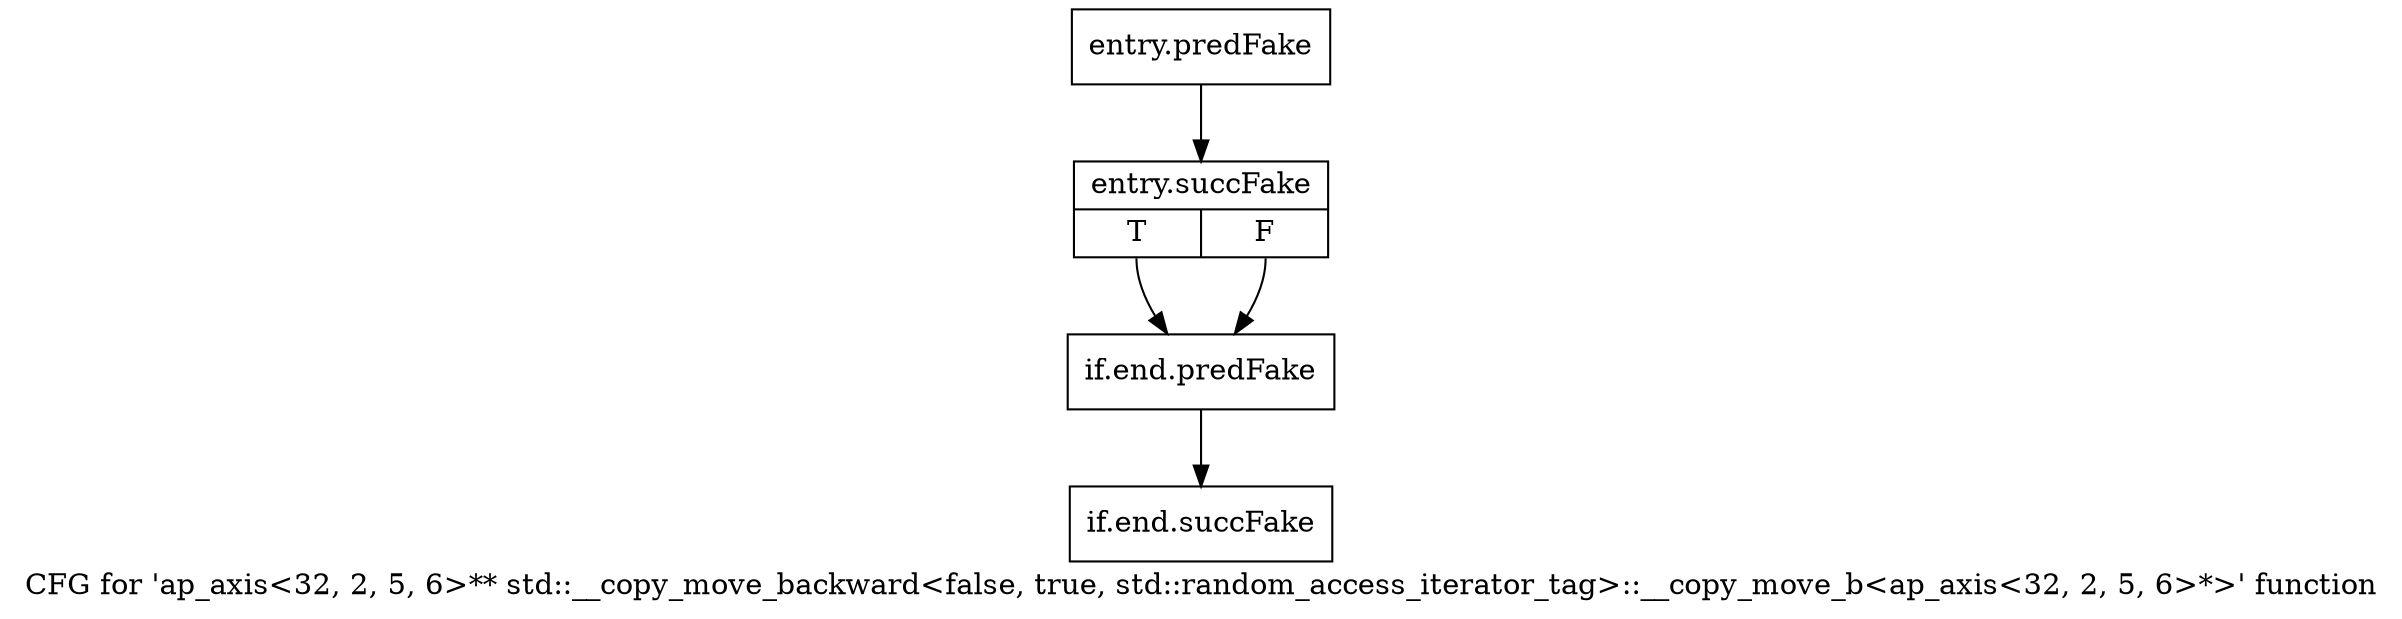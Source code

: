 digraph "CFG for 'ap_axis\<32, 2, 5, 6\>** std::__copy_move_backward\<false, true, std::random_access_iterator_tag\>::__copy_move_b\<ap_axis\<32, 2, 5, 6\>*\>' function" {
	label="CFG for 'ap_axis\<32, 2, 5, 6\>** std::__copy_move_backward\<false, true, std::random_access_iterator_tag\>::__copy_move_b\<ap_axis\<32, 2, 5, 6\>*\>' function";

	Node0x4882f40 [shape=record,filename="",linenumber="",label="{entry.predFake}"];
	Node0x4882f40 -> Node0x48b1890[ callList="" memoryops="" filename="/proj/xbuilds/2019.2_0801_1/installs/lin64/Vivado/HEAD/tps/lnx64/gcc-6.2.0/lib/gcc/x86_64-pc-linux-gnu/6.2.0/../../../../include/c++/6.2.0/bits/stl_algobase.h"];
	Node0x48b1890 [shape=record,filename="/proj/xbuilds/2019.2_0801_1/installs/lin64/Vivado/HEAD/tps/lnx64/gcc-6.2.0/lib/gcc/x86_64-pc-linux-gnu/6.2.0/../../../../include/c++/6.2.0/bits/stl_algobase.h",linenumber="569",label="{entry.succFake|{<s0>T|<s1>F}}"];
	Node0x48b1890:s0 -> Node0x4886f50[ callList="" memoryops="" filename="/proj/xbuilds/2019.2_0801_1/installs/lin64/Vivado/HEAD/tps/lnx64/gcc-6.2.0/lib/gcc/x86_64-pc-linux-gnu/6.2.0/../../../../include/c++/6.2.0/bits/stl_algobase.h"];
	Node0x48b1890:s1 -> Node0x4886f50;
	Node0x4886f50 [shape=record,filename="/proj/xbuilds/2019.2_0801_1/installs/lin64/Vivado/HEAD/tps/lnx64/gcc-6.2.0/lib/gcc/x86_64-pc-linux-gnu/6.2.0/../../../../include/c++/6.2.0/bits/stl_algobase.h",linenumber="571",label="{if.end.predFake}"];
	Node0x4886f50 -> Node0x48b3ab0[ callList="" memoryops="" filename="/proj/xbuilds/2019.2_0801_1/installs/lin64/Vivado/HEAD/tps/lnx64/gcc-6.2.0/lib/gcc/x86_64-pc-linux-gnu/6.2.0/../../../../include/c++/6.2.0/bits/stl_algobase.h"];
	Node0x48b3ab0 [shape=record,filename="/proj/xbuilds/2019.2_0801_1/installs/lin64/Vivado/HEAD/tps/lnx64/gcc-6.2.0/lib/gcc/x86_64-pc-linux-gnu/6.2.0/../../../../include/c++/6.2.0/bits/stl_algobase.h",linenumber="571",label="{if.end.succFake}"];
}
